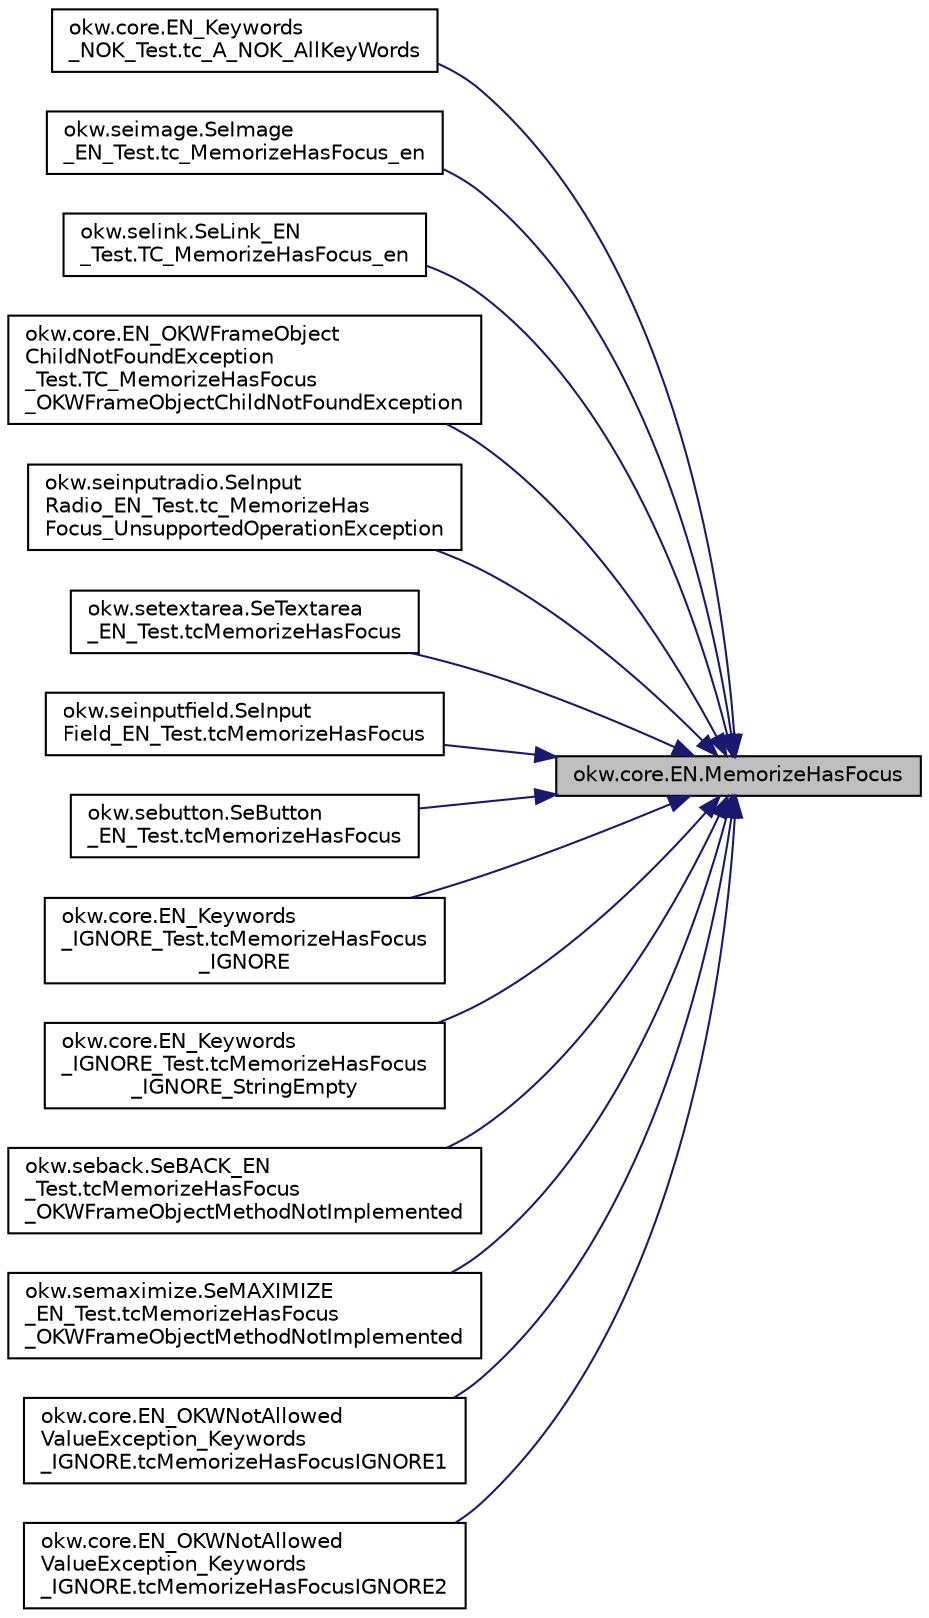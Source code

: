 digraph "okw.core.EN.MemorizeHasFocus"
{
 // INTERACTIVE_SVG=YES
 // LATEX_PDF_SIZE
  edge [fontname="Helvetica",fontsize="10",labelfontname="Helvetica",labelfontsize="10"];
  node [fontname="Helvetica",fontsize="10",shape=record];
  rankdir="RL";
  Node1 [label="okw.core.EN.MemorizeHasFocus",height=0.2,width=0.4,color="black", fillcolor="grey75", style="filled", fontcolor="black",tooltip="Keine Beschreibung zu \"MemorizeHasFocus\" verfügbar."];
  Node1 -> Node2 [dir="back",color="midnightblue",fontsize="10",style="solid",fontname="Helvetica"];
  Node2 [label="okw.core.EN_Keywords\l_NOK_Test.tc_A_NOK_AllKeyWords",height=0.2,width=0.4,color="black", fillcolor="white", style="filled",URL="$classokw_1_1core_1_1_e_n___keywords___n_o_k___test.html#accf1c3d2b1258a59b77ae759a7ee0aeb",tooltip="Prüft methoden aufruf für einen einfachen Click."];
  Node1 -> Node3 [dir="back",color="midnightblue",fontsize="10",style="solid",fontname="Helvetica"];
  Node3 [label="okw.seimage.SeImage\l_EN_Test.tc_MemorizeHasFocus_en",height=0.2,width=0.4,color="black", fillcolor="white", style="filled",URL="$classokw_1_1seimage_1_1_se_image___e_n___test.html#a3df85e9fc46b5fb4f904da511758c871",tooltip="Prüft die Methode MemorizeHasFocus."];
  Node1 -> Node4 [dir="back",color="midnightblue",fontsize="10",style="solid",fontname="Helvetica"];
  Node4 [label="okw.selink.SeLink_EN\l_Test.TC_MemorizeHasFocus_en",height=0.2,width=0.4,color="black", fillcolor="white", style="filled",URL="$classokw_1_1selink_1_1_se_link___e_n___test.html#afff5d14294f3997021f193f262674238",tooltip="Prüft die Methode SeLink.MemorizeFocus."];
  Node1 -> Node5 [dir="back",color="midnightblue",fontsize="10",style="solid",fontname="Helvetica"];
  Node5 [label="okw.core.EN_OKWFrameObject\lChildNotFoundException\l_Test.TC_MemorizeHasFocus\l_OKWFrameObjectChildNotFoundException",height=0.2,width=0.4,color="black", fillcolor="white", style="filled",URL="$classokw_1_1core_1_1_e_n___o_k_w_frame_object_child_not_found_exception___test.html#a7167f2789be02eae6132c006b3957f51",tooltip="Prüft ob die Ausnahme OKWFrameObjectChildNotFoundException durch okw.core.OK.MemorizeHasFocus(String,..."];
  Node1 -> Node6 [dir="back",color="midnightblue",fontsize="10",style="solid",fontname="Helvetica"];
  Node6 [label="okw.seinputradio.SeInput\lRadio_EN_Test.tc_MemorizeHas\lFocus_UnsupportedOperationException",height=0.2,width=0.4,color="black", fillcolor="white", style="filled",URL="$classokw_1_1seinputradio_1_1_se_input_radio___e_n___test.html#a60dcffa24a33cf0c786abb6775ef7fdd",tooltip="Test des Schlüsselwortes MemorizeHasFocus für den GUI-Adapter SeInputRadio."];
  Node1 -> Node7 [dir="back",color="midnightblue",fontsize="10",style="solid",fontname="Helvetica"];
  Node7 [label="okw.setextarea.SeTextarea\l_EN_Test.tcMemorizeHasFocus",height=0.2,width=0.4,color="black", fillcolor="white", style="filled",URL="$classokw_1_1setextarea_1_1_se_textarea___e_n___test.html#a2d76c8650a89ee6b1cac6ff87b915efe",tooltip="Teste das Schlüsselwort MemorizeHasFocus( FN, MemKey ) eines SeInputText Prüfen."];
  Node1 -> Node8 [dir="back",color="midnightblue",fontsize="10",style="solid",fontname="Helvetica"];
  Node8 [label="okw.seinputfield.SeInput\lField_EN_Test.tcMemorizeHasFocus",height=0.2,width=0.4,color="black", fillcolor="white", style="filled",URL="$classokw_1_1seinputfield_1_1_se_input_field___e_n___test.html#ad72a5cb9064b7d40523eb1f15105eb13",tooltip="Teste das Schlüsselwort MemorizeHasFocus( FN, MemKey ) eines SeInputText Prüfen."];
  Node1 -> Node9 [dir="back",color="midnightblue",fontsize="10",style="solid",fontname="Helvetica"];
  Node9 [label="okw.sebutton.SeButton\l_EN_Test.tcMemorizeHasFocus",height=0.2,width=0.4,color="black", fillcolor="white", style="filled",URL="$classokw_1_1sebutton_1_1_se_button___e_n___test.html#ad8ed5051b9d8cb242605889dc7889175",tooltip="Test des Schlüsselwortes MemorizeHasFocus für den GUI-Adapter SeButton."];
  Node1 -> Node10 [dir="back",color="midnightblue",fontsize="10",style="solid",fontname="Helvetica"];
  Node10 [label="okw.core.EN_Keywords\l_IGNORE_Test.tcMemorizeHasFocus\l_IGNORE",height=0.2,width=0.4,color="black", fillcolor="white", style="filled",URL="$classokw_1_1core_1_1_e_n___keywords___i_g_n_o_r_e___test.html#ac0bbba0456f510ebc7c75bc05c929094",tooltip=" "];
  Node1 -> Node11 [dir="back",color="midnightblue",fontsize="10",style="solid",fontname="Helvetica"];
  Node11 [label="okw.core.EN_Keywords\l_IGNORE_Test.tcMemorizeHasFocus\l_IGNORE_StringEmpty",height=0.2,width=0.4,color="black", fillcolor="white", style="filled",URL="$classokw_1_1core_1_1_e_n___keywords___i_g_n_o_r_e___test.html#af7f5f0f1b757147b35066a88c33ecc19",tooltip=" "];
  Node1 -> Node12 [dir="back",color="midnightblue",fontsize="10",style="solid",fontname="Helvetica"];
  Node12 [label="okw.seback.SeBACK_EN\l_Test.tcMemorizeHasFocus\l_OKWFrameObjectMethodNotImplemented",height=0.2,width=0.4,color="black", fillcolor="white", style="filled",URL="$classokw_1_1seback_1_1_se_b_a_c_k___e_n___test.html#a459b7bbda32a94fda18e8a4f08e79cb1",tooltip="Teste das Schlüsselwort MemorizeHasFocus( FN, MemKey ) eines SeBACK Prüfen."];
  Node1 -> Node13 [dir="back",color="midnightblue",fontsize="10",style="solid",fontname="Helvetica"];
  Node13 [label="okw.semaximize.SeMAXIMIZE\l_EN_Test.tcMemorizeHasFocus\l_OKWFrameObjectMethodNotImplemented",height=0.2,width=0.4,color="black", fillcolor="white", style="filled",URL="$classokw_1_1semaximize_1_1_se_m_a_x_i_m_i_z_e___e_n___test.html#a6df245010b6c9b17f9536e4df2c9daa7",tooltip="Teste das Schlüsselwort MemorizeHasFocus( FN, MemKey ) eines SeMAXIMIZE Prüfen."];
  Node1 -> Node14 [dir="back",color="midnightblue",fontsize="10",style="solid",fontname="Helvetica"];
  Node14 [label="okw.core.EN_OKWNotAllowed\lValueException_Keywords\l_IGNORE.tcMemorizeHasFocusIGNORE1",height=0.2,width=0.4,color="black", fillcolor="white", style="filled",URL="$classokw_1_1core_1_1_e_n___o_k_w_not_allowed_value_exception___keywords___i_g_n_o_r_e.html#a6fcd85be4c936ba7dd6b1a18d3ff92e0",tooltip="Prüft ob \"${IGNORE} \" die Ausnahme okw.exceptions.OKWNotAllowedValueException auslöst."];
  Node1 -> Node15 [dir="back",color="midnightblue",fontsize="10",style="solid",fontname="Helvetica"];
  Node15 [label="okw.core.EN_OKWNotAllowed\lValueException_Keywords\l_IGNORE.tcMemorizeHasFocusIGNORE2",height=0.2,width=0.4,color="black", fillcolor="white", style="filled",URL="$classokw_1_1core_1_1_e_n___o_k_w_not_allowed_value_exception___keywords___i_g_n_o_r_e.html#a3af95e4551c9e10443801f6c34cc72ff",tooltip="Prüft ob \"\"${IGNORE}${TCN}\" die Ausnahme okw.exceptions.OKWNotAllowedValueException auslöst."];
}
